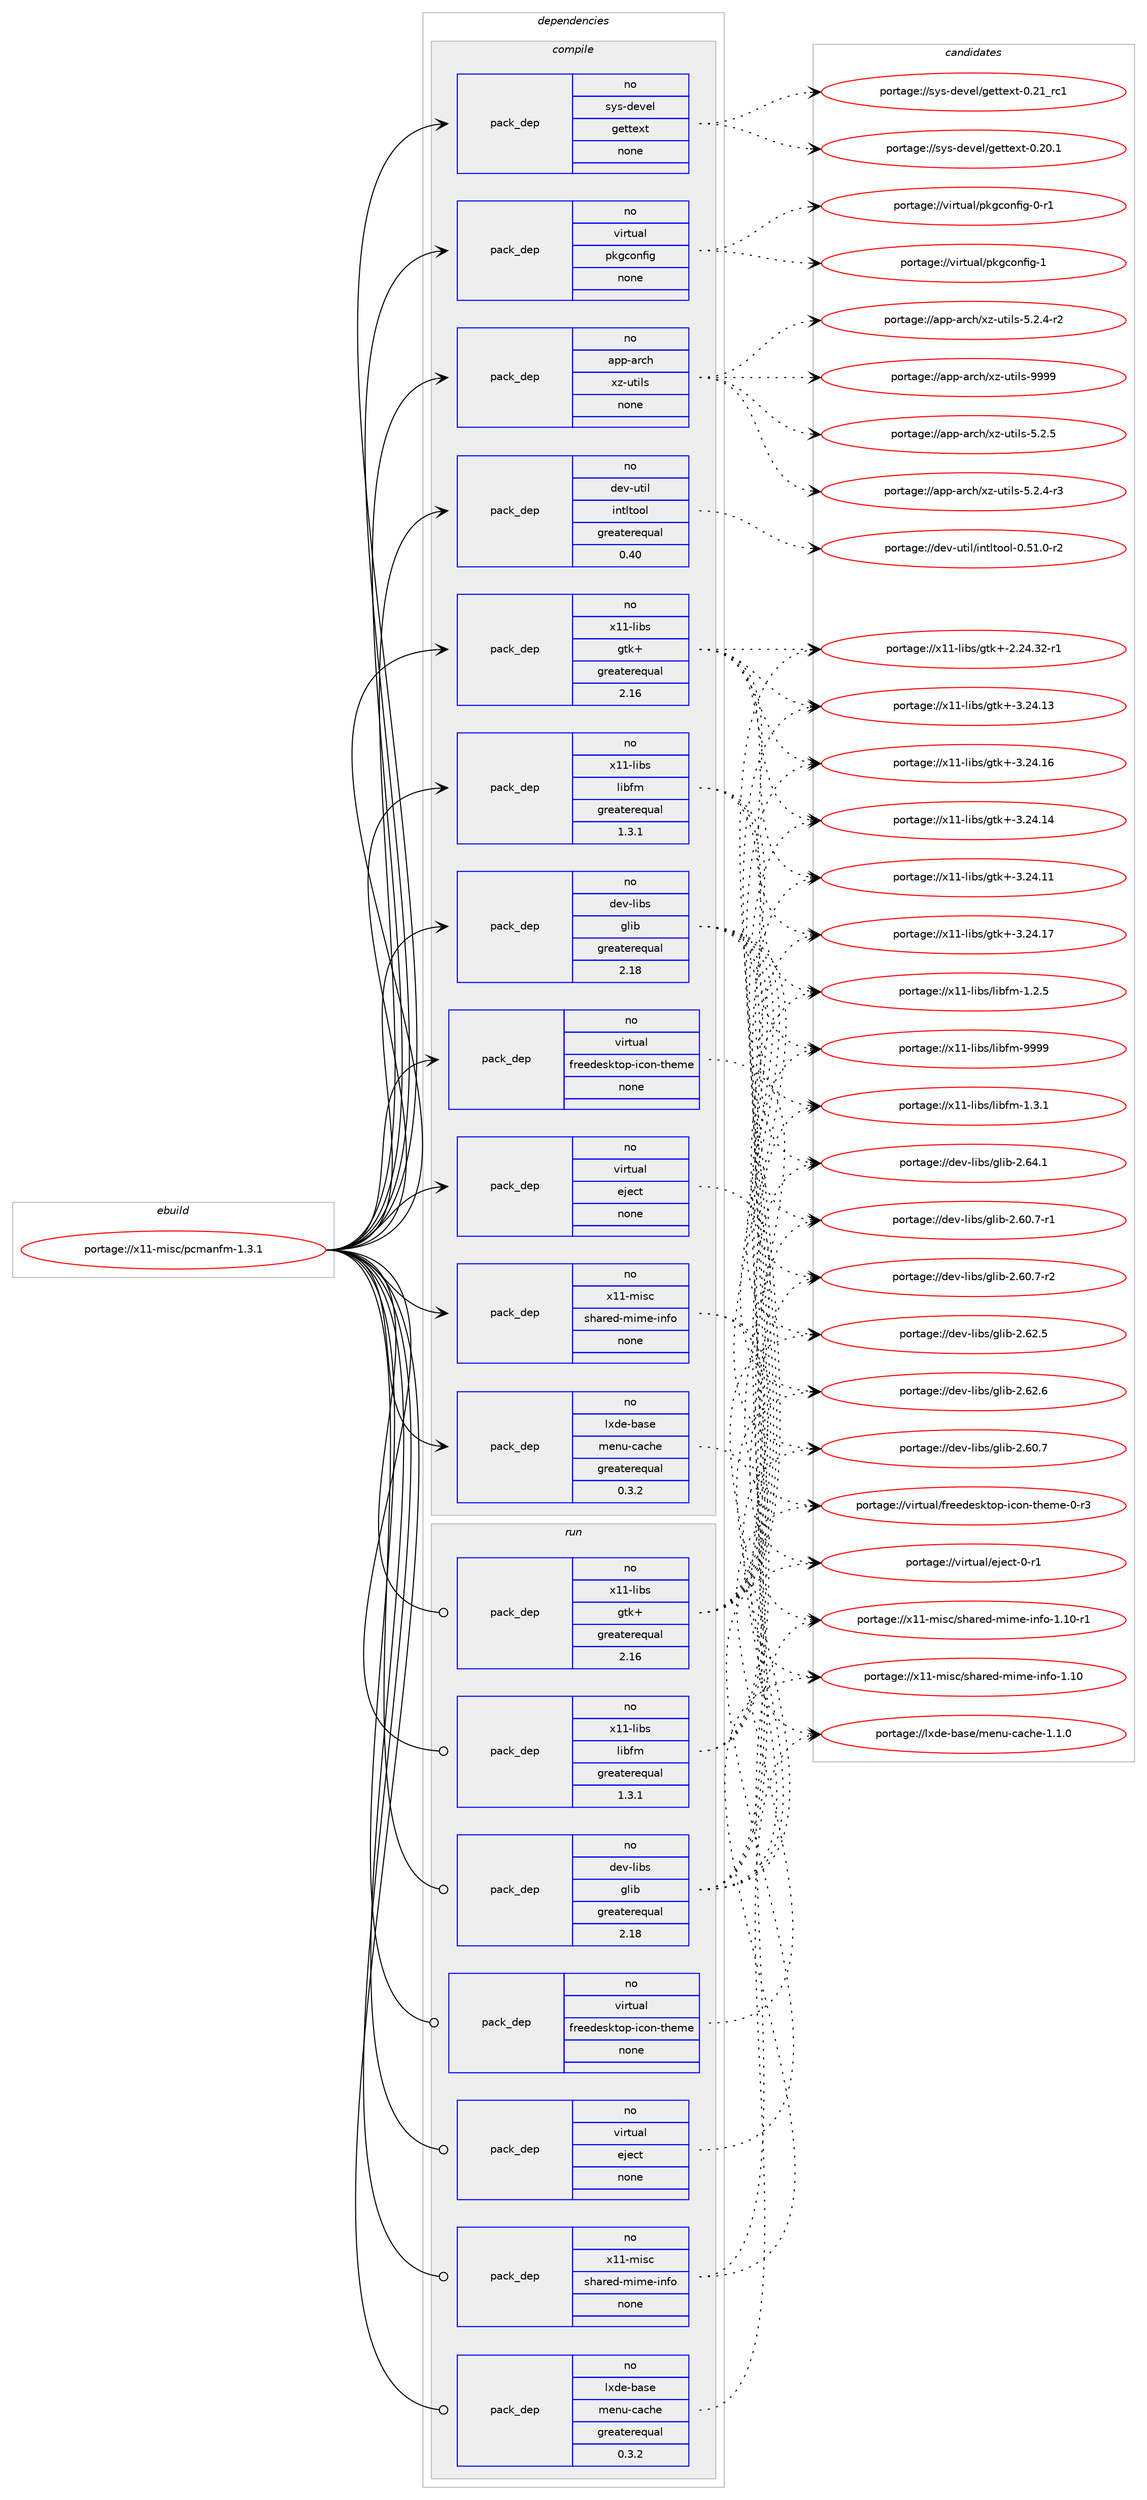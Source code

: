 digraph prolog {

# *************
# Graph options
# *************

newrank=true;
concentrate=true;
compound=true;
graph [rankdir=LR,fontname=Helvetica,fontsize=10,ranksep=1.5];#, ranksep=2.5, nodesep=0.2];
edge  [arrowhead=vee];
node  [fontname=Helvetica,fontsize=10];

# **********
# The ebuild
# **********

subgraph cluster_leftcol {
color=gray;
rank=same;
label=<<i>ebuild</i>>;
id [label="portage://x11-misc/pcmanfm-1.3.1", color=red, width=4, href="../x11-misc/pcmanfm-1.3.1.svg"];
}

# ****************
# The dependencies
# ****************

subgraph cluster_midcol {
color=gray;
label=<<i>dependencies</i>>;
subgraph cluster_compile {
fillcolor="#eeeeee";
style=filled;
label=<<i>compile</i>>;
subgraph pack1481 {
dependency1679 [label=<<TABLE BORDER="0" CELLBORDER="1" CELLSPACING="0" CELLPADDING="4" WIDTH="220"><TR><TD ROWSPAN="6" CELLPADDING="30">pack_dep</TD></TR><TR><TD WIDTH="110">no</TD></TR><TR><TD>app-arch</TD></TR><TR><TD>xz-utils</TD></TR><TR><TD>none</TD></TR><TR><TD></TD></TR></TABLE>>, shape=none, color=blue];
}
id:e -> dependency1679:w [weight=20,style="solid",arrowhead="vee"];
subgraph pack1482 {
dependency1680 [label=<<TABLE BORDER="0" CELLBORDER="1" CELLSPACING="0" CELLPADDING="4" WIDTH="220"><TR><TD ROWSPAN="6" CELLPADDING="30">pack_dep</TD></TR><TR><TD WIDTH="110">no</TD></TR><TR><TD>dev-libs</TD></TR><TR><TD>glib</TD></TR><TR><TD>greaterequal</TD></TR><TR><TD>2.18</TD></TR></TABLE>>, shape=none, color=blue];
}
id:e -> dependency1680:w [weight=20,style="solid",arrowhead="vee"];
subgraph pack1483 {
dependency1681 [label=<<TABLE BORDER="0" CELLBORDER="1" CELLSPACING="0" CELLPADDING="4" WIDTH="220"><TR><TD ROWSPAN="6" CELLPADDING="30">pack_dep</TD></TR><TR><TD WIDTH="110">no</TD></TR><TR><TD>dev-util</TD></TR><TR><TD>intltool</TD></TR><TR><TD>greaterequal</TD></TR><TR><TD>0.40</TD></TR></TABLE>>, shape=none, color=blue];
}
id:e -> dependency1681:w [weight=20,style="solid",arrowhead="vee"];
subgraph pack1484 {
dependency1682 [label=<<TABLE BORDER="0" CELLBORDER="1" CELLSPACING="0" CELLPADDING="4" WIDTH="220"><TR><TD ROWSPAN="6" CELLPADDING="30">pack_dep</TD></TR><TR><TD WIDTH="110">no</TD></TR><TR><TD>lxde-base</TD></TR><TR><TD>menu-cache</TD></TR><TR><TD>greaterequal</TD></TR><TR><TD>0.3.2</TD></TR></TABLE>>, shape=none, color=blue];
}
id:e -> dependency1682:w [weight=20,style="solid",arrowhead="vee"];
subgraph pack1485 {
dependency1683 [label=<<TABLE BORDER="0" CELLBORDER="1" CELLSPACING="0" CELLPADDING="4" WIDTH="220"><TR><TD ROWSPAN="6" CELLPADDING="30">pack_dep</TD></TR><TR><TD WIDTH="110">no</TD></TR><TR><TD>sys-devel</TD></TR><TR><TD>gettext</TD></TR><TR><TD>none</TD></TR><TR><TD></TD></TR></TABLE>>, shape=none, color=blue];
}
id:e -> dependency1683:w [weight=20,style="solid",arrowhead="vee"];
subgraph pack1486 {
dependency1684 [label=<<TABLE BORDER="0" CELLBORDER="1" CELLSPACING="0" CELLPADDING="4" WIDTH="220"><TR><TD ROWSPAN="6" CELLPADDING="30">pack_dep</TD></TR><TR><TD WIDTH="110">no</TD></TR><TR><TD>virtual</TD></TR><TR><TD>eject</TD></TR><TR><TD>none</TD></TR><TR><TD></TD></TR></TABLE>>, shape=none, color=blue];
}
id:e -> dependency1684:w [weight=20,style="solid",arrowhead="vee"];
subgraph pack1487 {
dependency1685 [label=<<TABLE BORDER="0" CELLBORDER="1" CELLSPACING="0" CELLPADDING="4" WIDTH="220"><TR><TD ROWSPAN="6" CELLPADDING="30">pack_dep</TD></TR><TR><TD WIDTH="110">no</TD></TR><TR><TD>virtual</TD></TR><TR><TD>freedesktop-icon-theme</TD></TR><TR><TD>none</TD></TR><TR><TD></TD></TR></TABLE>>, shape=none, color=blue];
}
id:e -> dependency1685:w [weight=20,style="solid",arrowhead="vee"];
subgraph pack1488 {
dependency1686 [label=<<TABLE BORDER="0" CELLBORDER="1" CELLSPACING="0" CELLPADDING="4" WIDTH="220"><TR><TD ROWSPAN="6" CELLPADDING="30">pack_dep</TD></TR><TR><TD WIDTH="110">no</TD></TR><TR><TD>virtual</TD></TR><TR><TD>pkgconfig</TD></TR><TR><TD>none</TD></TR><TR><TD></TD></TR></TABLE>>, shape=none, color=blue];
}
id:e -> dependency1686:w [weight=20,style="solid",arrowhead="vee"];
subgraph pack1489 {
dependency1687 [label=<<TABLE BORDER="0" CELLBORDER="1" CELLSPACING="0" CELLPADDING="4" WIDTH="220"><TR><TD ROWSPAN="6" CELLPADDING="30">pack_dep</TD></TR><TR><TD WIDTH="110">no</TD></TR><TR><TD>x11-libs</TD></TR><TR><TD>gtk+</TD></TR><TR><TD>greaterequal</TD></TR><TR><TD>2.16</TD></TR></TABLE>>, shape=none, color=blue];
}
id:e -> dependency1687:w [weight=20,style="solid",arrowhead="vee"];
subgraph pack1490 {
dependency1688 [label=<<TABLE BORDER="0" CELLBORDER="1" CELLSPACING="0" CELLPADDING="4" WIDTH="220"><TR><TD ROWSPAN="6" CELLPADDING="30">pack_dep</TD></TR><TR><TD WIDTH="110">no</TD></TR><TR><TD>x11-libs</TD></TR><TR><TD>libfm</TD></TR><TR><TD>greaterequal</TD></TR><TR><TD>1.3.1</TD></TR></TABLE>>, shape=none, color=blue];
}
id:e -> dependency1688:w [weight=20,style="solid",arrowhead="vee"];
subgraph pack1491 {
dependency1689 [label=<<TABLE BORDER="0" CELLBORDER="1" CELLSPACING="0" CELLPADDING="4" WIDTH="220"><TR><TD ROWSPAN="6" CELLPADDING="30">pack_dep</TD></TR><TR><TD WIDTH="110">no</TD></TR><TR><TD>x11-misc</TD></TR><TR><TD>shared-mime-info</TD></TR><TR><TD>none</TD></TR><TR><TD></TD></TR></TABLE>>, shape=none, color=blue];
}
id:e -> dependency1689:w [weight=20,style="solid",arrowhead="vee"];
}
subgraph cluster_compileandrun {
fillcolor="#eeeeee";
style=filled;
label=<<i>compile and run</i>>;
}
subgraph cluster_run {
fillcolor="#eeeeee";
style=filled;
label=<<i>run</i>>;
subgraph pack1492 {
dependency1690 [label=<<TABLE BORDER="0" CELLBORDER="1" CELLSPACING="0" CELLPADDING="4" WIDTH="220"><TR><TD ROWSPAN="6" CELLPADDING="30">pack_dep</TD></TR><TR><TD WIDTH="110">no</TD></TR><TR><TD>dev-libs</TD></TR><TR><TD>glib</TD></TR><TR><TD>greaterequal</TD></TR><TR><TD>2.18</TD></TR></TABLE>>, shape=none, color=blue];
}
id:e -> dependency1690:w [weight=20,style="solid",arrowhead="odot"];
subgraph pack1493 {
dependency1691 [label=<<TABLE BORDER="0" CELLBORDER="1" CELLSPACING="0" CELLPADDING="4" WIDTH="220"><TR><TD ROWSPAN="6" CELLPADDING="30">pack_dep</TD></TR><TR><TD WIDTH="110">no</TD></TR><TR><TD>lxde-base</TD></TR><TR><TD>menu-cache</TD></TR><TR><TD>greaterequal</TD></TR><TR><TD>0.3.2</TD></TR></TABLE>>, shape=none, color=blue];
}
id:e -> dependency1691:w [weight=20,style="solid",arrowhead="odot"];
subgraph pack1494 {
dependency1692 [label=<<TABLE BORDER="0" CELLBORDER="1" CELLSPACING="0" CELLPADDING="4" WIDTH="220"><TR><TD ROWSPAN="6" CELLPADDING="30">pack_dep</TD></TR><TR><TD WIDTH="110">no</TD></TR><TR><TD>virtual</TD></TR><TR><TD>eject</TD></TR><TR><TD>none</TD></TR><TR><TD></TD></TR></TABLE>>, shape=none, color=blue];
}
id:e -> dependency1692:w [weight=20,style="solid",arrowhead="odot"];
subgraph pack1495 {
dependency1693 [label=<<TABLE BORDER="0" CELLBORDER="1" CELLSPACING="0" CELLPADDING="4" WIDTH="220"><TR><TD ROWSPAN="6" CELLPADDING="30">pack_dep</TD></TR><TR><TD WIDTH="110">no</TD></TR><TR><TD>virtual</TD></TR><TR><TD>freedesktop-icon-theme</TD></TR><TR><TD>none</TD></TR><TR><TD></TD></TR></TABLE>>, shape=none, color=blue];
}
id:e -> dependency1693:w [weight=20,style="solid",arrowhead="odot"];
subgraph pack1496 {
dependency1694 [label=<<TABLE BORDER="0" CELLBORDER="1" CELLSPACING="0" CELLPADDING="4" WIDTH="220"><TR><TD ROWSPAN="6" CELLPADDING="30">pack_dep</TD></TR><TR><TD WIDTH="110">no</TD></TR><TR><TD>x11-libs</TD></TR><TR><TD>gtk+</TD></TR><TR><TD>greaterequal</TD></TR><TR><TD>2.16</TD></TR></TABLE>>, shape=none, color=blue];
}
id:e -> dependency1694:w [weight=20,style="solid",arrowhead="odot"];
subgraph pack1497 {
dependency1695 [label=<<TABLE BORDER="0" CELLBORDER="1" CELLSPACING="0" CELLPADDING="4" WIDTH="220"><TR><TD ROWSPAN="6" CELLPADDING="30">pack_dep</TD></TR><TR><TD WIDTH="110">no</TD></TR><TR><TD>x11-libs</TD></TR><TR><TD>libfm</TD></TR><TR><TD>greaterequal</TD></TR><TR><TD>1.3.1</TD></TR></TABLE>>, shape=none, color=blue];
}
id:e -> dependency1695:w [weight=20,style="solid",arrowhead="odot"];
subgraph pack1498 {
dependency1696 [label=<<TABLE BORDER="0" CELLBORDER="1" CELLSPACING="0" CELLPADDING="4" WIDTH="220"><TR><TD ROWSPAN="6" CELLPADDING="30">pack_dep</TD></TR><TR><TD WIDTH="110">no</TD></TR><TR><TD>x11-misc</TD></TR><TR><TD>shared-mime-info</TD></TR><TR><TD>none</TD></TR><TR><TD></TD></TR></TABLE>>, shape=none, color=blue];
}
id:e -> dependency1696:w [weight=20,style="solid",arrowhead="odot"];
}
}

# **************
# The candidates
# **************

subgraph cluster_choices {
rank=same;
color=gray;
label=<<i>candidates</i>>;

subgraph choice1481 {
color=black;
nodesep=1;
choice9711211245971149910447120122451171161051081154557575757 [label="portage://app-arch/xz-utils-9999", color=red, width=4,href="../app-arch/xz-utils-9999.svg"];
choice971121124597114991044712012245117116105108115455346504653 [label="portage://app-arch/xz-utils-5.2.5", color=red, width=4,href="../app-arch/xz-utils-5.2.5.svg"];
choice9711211245971149910447120122451171161051081154553465046524511451 [label="portage://app-arch/xz-utils-5.2.4-r3", color=red, width=4,href="../app-arch/xz-utils-5.2.4-r3.svg"];
choice9711211245971149910447120122451171161051081154553465046524511450 [label="portage://app-arch/xz-utils-5.2.4-r2", color=red, width=4,href="../app-arch/xz-utils-5.2.4-r2.svg"];
dependency1679:e -> choice9711211245971149910447120122451171161051081154557575757:w [style=dotted,weight="100"];
dependency1679:e -> choice971121124597114991044712012245117116105108115455346504653:w [style=dotted,weight="100"];
dependency1679:e -> choice9711211245971149910447120122451171161051081154553465046524511451:w [style=dotted,weight="100"];
dependency1679:e -> choice9711211245971149910447120122451171161051081154553465046524511450:w [style=dotted,weight="100"];
}
subgraph choice1482 {
color=black;
nodesep=1;
choice1001011184510810598115471031081059845504654524649 [label="portage://dev-libs/glib-2.64.1", color=red, width=4,href="../dev-libs/glib-2.64.1.svg"];
choice1001011184510810598115471031081059845504654504654 [label="portage://dev-libs/glib-2.62.6", color=red, width=4,href="../dev-libs/glib-2.62.6.svg"];
choice1001011184510810598115471031081059845504654504653 [label="portage://dev-libs/glib-2.62.5", color=red, width=4,href="../dev-libs/glib-2.62.5.svg"];
choice10010111845108105981154710310810598455046544846554511450 [label="portage://dev-libs/glib-2.60.7-r2", color=red, width=4,href="../dev-libs/glib-2.60.7-r2.svg"];
choice10010111845108105981154710310810598455046544846554511449 [label="portage://dev-libs/glib-2.60.7-r1", color=red, width=4,href="../dev-libs/glib-2.60.7-r1.svg"];
choice1001011184510810598115471031081059845504654484655 [label="portage://dev-libs/glib-2.60.7", color=red, width=4,href="../dev-libs/glib-2.60.7.svg"];
dependency1680:e -> choice1001011184510810598115471031081059845504654524649:w [style=dotted,weight="100"];
dependency1680:e -> choice1001011184510810598115471031081059845504654504654:w [style=dotted,weight="100"];
dependency1680:e -> choice1001011184510810598115471031081059845504654504653:w [style=dotted,weight="100"];
dependency1680:e -> choice10010111845108105981154710310810598455046544846554511450:w [style=dotted,weight="100"];
dependency1680:e -> choice10010111845108105981154710310810598455046544846554511449:w [style=dotted,weight="100"];
dependency1680:e -> choice1001011184510810598115471031081059845504654484655:w [style=dotted,weight="100"];
}
subgraph choice1483 {
color=black;
nodesep=1;
choice1001011184511711610510847105110116108116111111108454846534946484511450 [label="portage://dev-util/intltool-0.51.0-r2", color=red, width=4,href="../dev-util/intltool-0.51.0-r2.svg"];
dependency1681:e -> choice1001011184511711610510847105110116108116111111108454846534946484511450:w [style=dotted,weight="100"];
}
subgraph choice1484 {
color=black;
nodesep=1;
choice1081201001014598971151014710910111011745999799104101454946494648 [label="portage://lxde-base/menu-cache-1.1.0", color=red, width=4,href="../lxde-base/menu-cache-1.1.0.svg"];
dependency1682:e -> choice1081201001014598971151014710910111011745999799104101454946494648:w [style=dotted,weight="100"];
}
subgraph choice1485 {
color=black;
nodesep=1;
choice11512111545100101118101108471031011161161011201164548465049951149949 [label="portage://sys-devel/gettext-0.21_rc1", color=red, width=4,href="../sys-devel/gettext-0.21_rc1.svg"];
choice115121115451001011181011084710310111611610112011645484650484649 [label="portage://sys-devel/gettext-0.20.1", color=red, width=4,href="../sys-devel/gettext-0.20.1.svg"];
dependency1683:e -> choice11512111545100101118101108471031011161161011201164548465049951149949:w [style=dotted,weight="100"];
dependency1683:e -> choice115121115451001011181011084710310111611610112011645484650484649:w [style=dotted,weight="100"];
}
subgraph choice1486 {
color=black;
nodesep=1;
choice11810511411611797108471011061019911645484511449 [label="portage://virtual/eject-0-r1", color=red, width=4,href="../virtual/eject-0-r1.svg"];
dependency1684:e -> choice11810511411611797108471011061019911645484511449:w [style=dotted,weight="100"];
}
subgraph choice1487 {
color=black;
nodesep=1;
choice118105114116117971084710211410110110010111510711611111245105991111104511610410110910145484511451 [label="portage://virtual/freedesktop-icon-theme-0-r3", color=red, width=4,href="../virtual/freedesktop-icon-theme-0-r3.svg"];
dependency1685:e -> choice118105114116117971084710211410110110010111510711611111245105991111104511610410110910145484511451:w [style=dotted,weight="100"];
}
subgraph choice1488 {
color=black;
nodesep=1;
choice1181051141161179710847112107103991111101021051034549 [label="portage://virtual/pkgconfig-1", color=red, width=4,href="../virtual/pkgconfig-1.svg"];
choice11810511411611797108471121071039911111010210510345484511449 [label="portage://virtual/pkgconfig-0-r1", color=red, width=4,href="../virtual/pkgconfig-0-r1.svg"];
dependency1686:e -> choice1181051141161179710847112107103991111101021051034549:w [style=dotted,weight="100"];
dependency1686:e -> choice11810511411611797108471121071039911111010210510345484511449:w [style=dotted,weight="100"];
}
subgraph choice1489 {
color=black;
nodesep=1;
choice1204949451081059811547103116107434551465052464955 [label="portage://x11-libs/gtk+-3.24.17", color=red, width=4,href="../x11-libs/gtk+-3.24.17.svg"];
choice1204949451081059811547103116107434551465052464954 [label="portage://x11-libs/gtk+-3.24.16", color=red, width=4,href="../x11-libs/gtk+-3.24.16.svg"];
choice1204949451081059811547103116107434551465052464952 [label="portage://x11-libs/gtk+-3.24.14", color=red, width=4,href="../x11-libs/gtk+-3.24.14.svg"];
choice1204949451081059811547103116107434551465052464951 [label="portage://x11-libs/gtk+-3.24.13", color=red, width=4,href="../x11-libs/gtk+-3.24.13.svg"];
choice1204949451081059811547103116107434551465052464949 [label="portage://x11-libs/gtk+-3.24.11", color=red, width=4,href="../x11-libs/gtk+-3.24.11.svg"];
choice12049494510810598115471031161074345504650524651504511449 [label="portage://x11-libs/gtk+-2.24.32-r1", color=red, width=4,href="../x11-libs/gtk+-2.24.32-r1.svg"];
dependency1687:e -> choice1204949451081059811547103116107434551465052464955:w [style=dotted,weight="100"];
dependency1687:e -> choice1204949451081059811547103116107434551465052464954:w [style=dotted,weight="100"];
dependency1687:e -> choice1204949451081059811547103116107434551465052464952:w [style=dotted,weight="100"];
dependency1687:e -> choice1204949451081059811547103116107434551465052464951:w [style=dotted,weight="100"];
dependency1687:e -> choice1204949451081059811547103116107434551465052464949:w [style=dotted,weight="100"];
dependency1687:e -> choice12049494510810598115471031161074345504650524651504511449:w [style=dotted,weight="100"];
}
subgraph choice1490 {
color=black;
nodesep=1;
choice1204949451081059811547108105981021094557575757 [label="portage://x11-libs/libfm-9999", color=red, width=4,href="../x11-libs/libfm-9999.svg"];
choice120494945108105981154710810598102109454946514649 [label="portage://x11-libs/libfm-1.3.1", color=red, width=4,href="../x11-libs/libfm-1.3.1.svg"];
choice120494945108105981154710810598102109454946504653 [label="portage://x11-libs/libfm-1.2.5", color=red, width=4,href="../x11-libs/libfm-1.2.5.svg"];
dependency1688:e -> choice1204949451081059811547108105981021094557575757:w [style=dotted,weight="100"];
dependency1688:e -> choice120494945108105981154710810598102109454946514649:w [style=dotted,weight="100"];
dependency1688:e -> choice120494945108105981154710810598102109454946504653:w [style=dotted,weight="100"];
}
subgraph choice1491 {
color=black;
nodesep=1;
choice120494945109105115994711510497114101100451091051091014510511010211145494649484511449 [label="portage://x11-misc/shared-mime-info-1.10-r1", color=red, width=4,href="../x11-misc/shared-mime-info-1.10-r1.svg"];
choice12049494510910511599471151049711410110045109105109101451051101021114549464948 [label="portage://x11-misc/shared-mime-info-1.10", color=red, width=4,href="../x11-misc/shared-mime-info-1.10.svg"];
dependency1689:e -> choice120494945109105115994711510497114101100451091051091014510511010211145494649484511449:w [style=dotted,weight="100"];
dependency1689:e -> choice12049494510910511599471151049711410110045109105109101451051101021114549464948:w [style=dotted,weight="100"];
}
subgraph choice1492 {
color=black;
nodesep=1;
choice1001011184510810598115471031081059845504654524649 [label="portage://dev-libs/glib-2.64.1", color=red, width=4,href="../dev-libs/glib-2.64.1.svg"];
choice1001011184510810598115471031081059845504654504654 [label="portage://dev-libs/glib-2.62.6", color=red, width=4,href="../dev-libs/glib-2.62.6.svg"];
choice1001011184510810598115471031081059845504654504653 [label="portage://dev-libs/glib-2.62.5", color=red, width=4,href="../dev-libs/glib-2.62.5.svg"];
choice10010111845108105981154710310810598455046544846554511450 [label="portage://dev-libs/glib-2.60.7-r2", color=red, width=4,href="../dev-libs/glib-2.60.7-r2.svg"];
choice10010111845108105981154710310810598455046544846554511449 [label="portage://dev-libs/glib-2.60.7-r1", color=red, width=4,href="../dev-libs/glib-2.60.7-r1.svg"];
choice1001011184510810598115471031081059845504654484655 [label="portage://dev-libs/glib-2.60.7", color=red, width=4,href="../dev-libs/glib-2.60.7.svg"];
dependency1690:e -> choice1001011184510810598115471031081059845504654524649:w [style=dotted,weight="100"];
dependency1690:e -> choice1001011184510810598115471031081059845504654504654:w [style=dotted,weight="100"];
dependency1690:e -> choice1001011184510810598115471031081059845504654504653:w [style=dotted,weight="100"];
dependency1690:e -> choice10010111845108105981154710310810598455046544846554511450:w [style=dotted,weight="100"];
dependency1690:e -> choice10010111845108105981154710310810598455046544846554511449:w [style=dotted,weight="100"];
dependency1690:e -> choice1001011184510810598115471031081059845504654484655:w [style=dotted,weight="100"];
}
subgraph choice1493 {
color=black;
nodesep=1;
choice1081201001014598971151014710910111011745999799104101454946494648 [label="portage://lxde-base/menu-cache-1.1.0", color=red, width=4,href="../lxde-base/menu-cache-1.1.0.svg"];
dependency1691:e -> choice1081201001014598971151014710910111011745999799104101454946494648:w [style=dotted,weight="100"];
}
subgraph choice1494 {
color=black;
nodesep=1;
choice11810511411611797108471011061019911645484511449 [label="portage://virtual/eject-0-r1", color=red, width=4,href="../virtual/eject-0-r1.svg"];
dependency1692:e -> choice11810511411611797108471011061019911645484511449:w [style=dotted,weight="100"];
}
subgraph choice1495 {
color=black;
nodesep=1;
choice118105114116117971084710211410110110010111510711611111245105991111104511610410110910145484511451 [label="portage://virtual/freedesktop-icon-theme-0-r3", color=red, width=4,href="../virtual/freedesktop-icon-theme-0-r3.svg"];
dependency1693:e -> choice118105114116117971084710211410110110010111510711611111245105991111104511610410110910145484511451:w [style=dotted,weight="100"];
}
subgraph choice1496 {
color=black;
nodesep=1;
choice1204949451081059811547103116107434551465052464955 [label="portage://x11-libs/gtk+-3.24.17", color=red, width=4,href="../x11-libs/gtk+-3.24.17.svg"];
choice1204949451081059811547103116107434551465052464954 [label="portage://x11-libs/gtk+-3.24.16", color=red, width=4,href="../x11-libs/gtk+-3.24.16.svg"];
choice1204949451081059811547103116107434551465052464952 [label="portage://x11-libs/gtk+-3.24.14", color=red, width=4,href="../x11-libs/gtk+-3.24.14.svg"];
choice1204949451081059811547103116107434551465052464951 [label="portage://x11-libs/gtk+-3.24.13", color=red, width=4,href="../x11-libs/gtk+-3.24.13.svg"];
choice1204949451081059811547103116107434551465052464949 [label="portage://x11-libs/gtk+-3.24.11", color=red, width=4,href="../x11-libs/gtk+-3.24.11.svg"];
choice12049494510810598115471031161074345504650524651504511449 [label="portage://x11-libs/gtk+-2.24.32-r1", color=red, width=4,href="../x11-libs/gtk+-2.24.32-r1.svg"];
dependency1694:e -> choice1204949451081059811547103116107434551465052464955:w [style=dotted,weight="100"];
dependency1694:e -> choice1204949451081059811547103116107434551465052464954:w [style=dotted,weight="100"];
dependency1694:e -> choice1204949451081059811547103116107434551465052464952:w [style=dotted,weight="100"];
dependency1694:e -> choice1204949451081059811547103116107434551465052464951:w [style=dotted,weight="100"];
dependency1694:e -> choice1204949451081059811547103116107434551465052464949:w [style=dotted,weight="100"];
dependency1694:e -> choice12049494510810598115471031161074345504650524651504511449:w [style=dotted,weight="100"];
}
subgraph choice1497 {
color=black;
nodesep=1;
choice1204949451081059811547108105981021094557575757 [label="portage://x11-libs/libfm-9999", color=red, width=4,href="../x11-libs/libfm-9999.svg"];
choice120494945108105981154710810598102109454946514649 [label="portage://x11-libs/libfm-1.3.1", color=red, width=4,href="../x11-libs/libfm-1.3.1.svg"];
choice120494945108105981154710810598102109454946504653 [label="portage://x11-libs/libfm-1.2.5", color=red, width=4,href="../x11-libs/libfm-1.2.5.svg"];
dependency1695:e -> choice1204949451081059811547108105981021094557575757:w [style=dotted,weight="100"];
dependency1695:e -> choice120494945108105981154710810598102109454946514649:w [style=dotted,weight="100"];
dependency1695:e -> choice120494945108105981154710810598102109454946504653:w [style=dotted,weight="100"];
}
subgraph choice1498 {
color=black;
nodesep=1;
choice120494945109105115994711510497114101100451091051091014510511010211145494649484511449 [label="portage://x11-misc/shared-mime-info-1.10-r1", color=red, width=4,href="../x11-misc/shared-mime-info-1.10-r1.svg"];
choice12049494510910511599471151049711410110045109105109101451051101021114549464948 [label="portage://x11-misc/shared-mime-info-1.10", color=red, width=4,href="../x11-misc/shared-mime-info-1.10.svg"];
dependency1696:e -> choice120494945109105115994711510497114101100451091051091014510511010211145494649484511449:w [style=dotted,weight="100"];
dependency1696:e -> choice12049494510910511599471151049711410110045109105109101451051101021114549464948:w [style=dotted,weight="100"];
}
}

}
